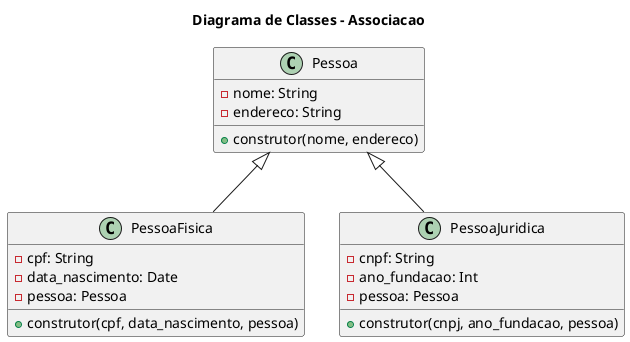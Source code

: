 @startuml heranca_associacao

title Diagrama de Classes - Associacao

class PessoaFisica{
    - cpf: String
    - data_nascimento: Date 
    - pessoa: Pessoa
    + construtor(cpf, data_nascimento, pessoa)
}

class PessoaJuridica{
    - cnpf: String
    - ano_fundacao: Int
    - pessoa: Pessoa
    + construtor(cnpj, ano_fundacao, pessoa)
}

class Pessoa{
    - nome: String 
    - endereco: String
    + construtor(nome, endereco)
}

Pessoa <|-- PessoaFisica
Pessoa <|-- PessoaJuridica


@enduml